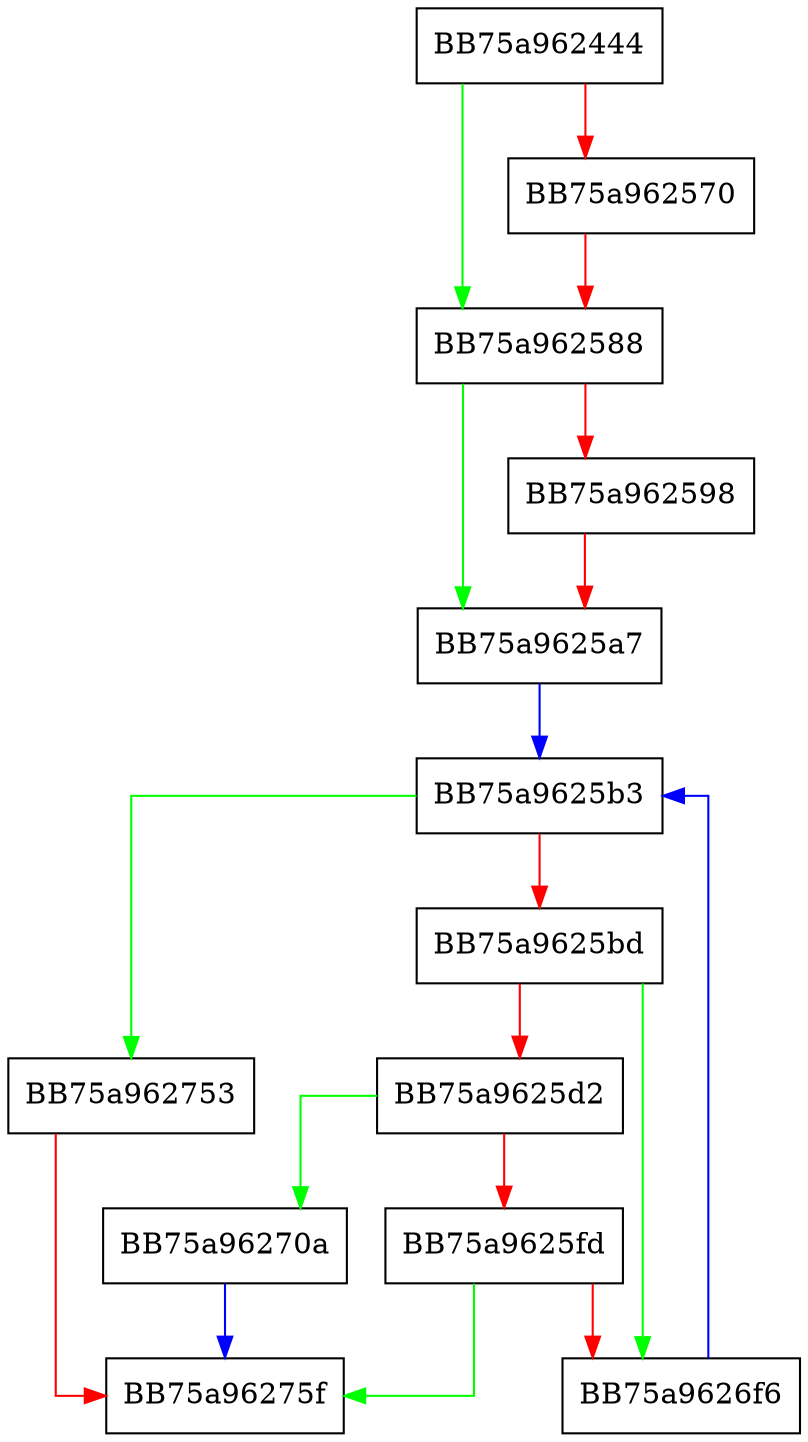 digraph _fallback_to_cpu_all_models {
  node [shape="box"];
  graph [splines=ortho];
  BB75a962444 -> BB75a962588 [color="green"];
  BB75a962444 -> BB75a962570 [color="red"];
  BB75a962570 -> BB75a962588 [color="red"];
  BB75a962588 -> BB75a9625a7 [color="green"];
  BB75a962588 -> BB75a962598 [color="red"];
  BB75a962598 -> BB75a9625a7 [color="red"];
  BB75a9625a7 -> BB75a9625b3 [color="blue"];
  BB75a9625b3 -> BB75a962753 [color="green"];
  BB75a9625b3 -> BB75a9625bd [color="red"];
  BB75a9625bd -> BB75a9626f6 [color="green"];
  BB75a9625bd -> BB75a9625d2 [color="red"];
  BB75a9625d2 -> BB75a96270a [color="green"];
  BB75a9625d2 -> BB75a9625fd [color="red"];
  BB75a9625fd -> BB75a96275f [color="green"];
  BB75a9625fd -> BB75a9626f6 [color="red"];
  BB75a9626f6 -> BB75a9625b3 [color="blue"];
  BB75a96270a -> BB75a96275f [color="blue"];
  BB75a962753 -> BB75a96275f [color="red"];
}